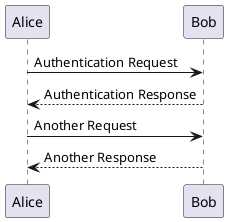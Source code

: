 @startuml Sample Diagram
Alice -> Bob: Authentication Request
Bob --> Alice: Authentication Response
Alice -> Bob: Another Request
Bob --> Alice: Another Response
@enduml
